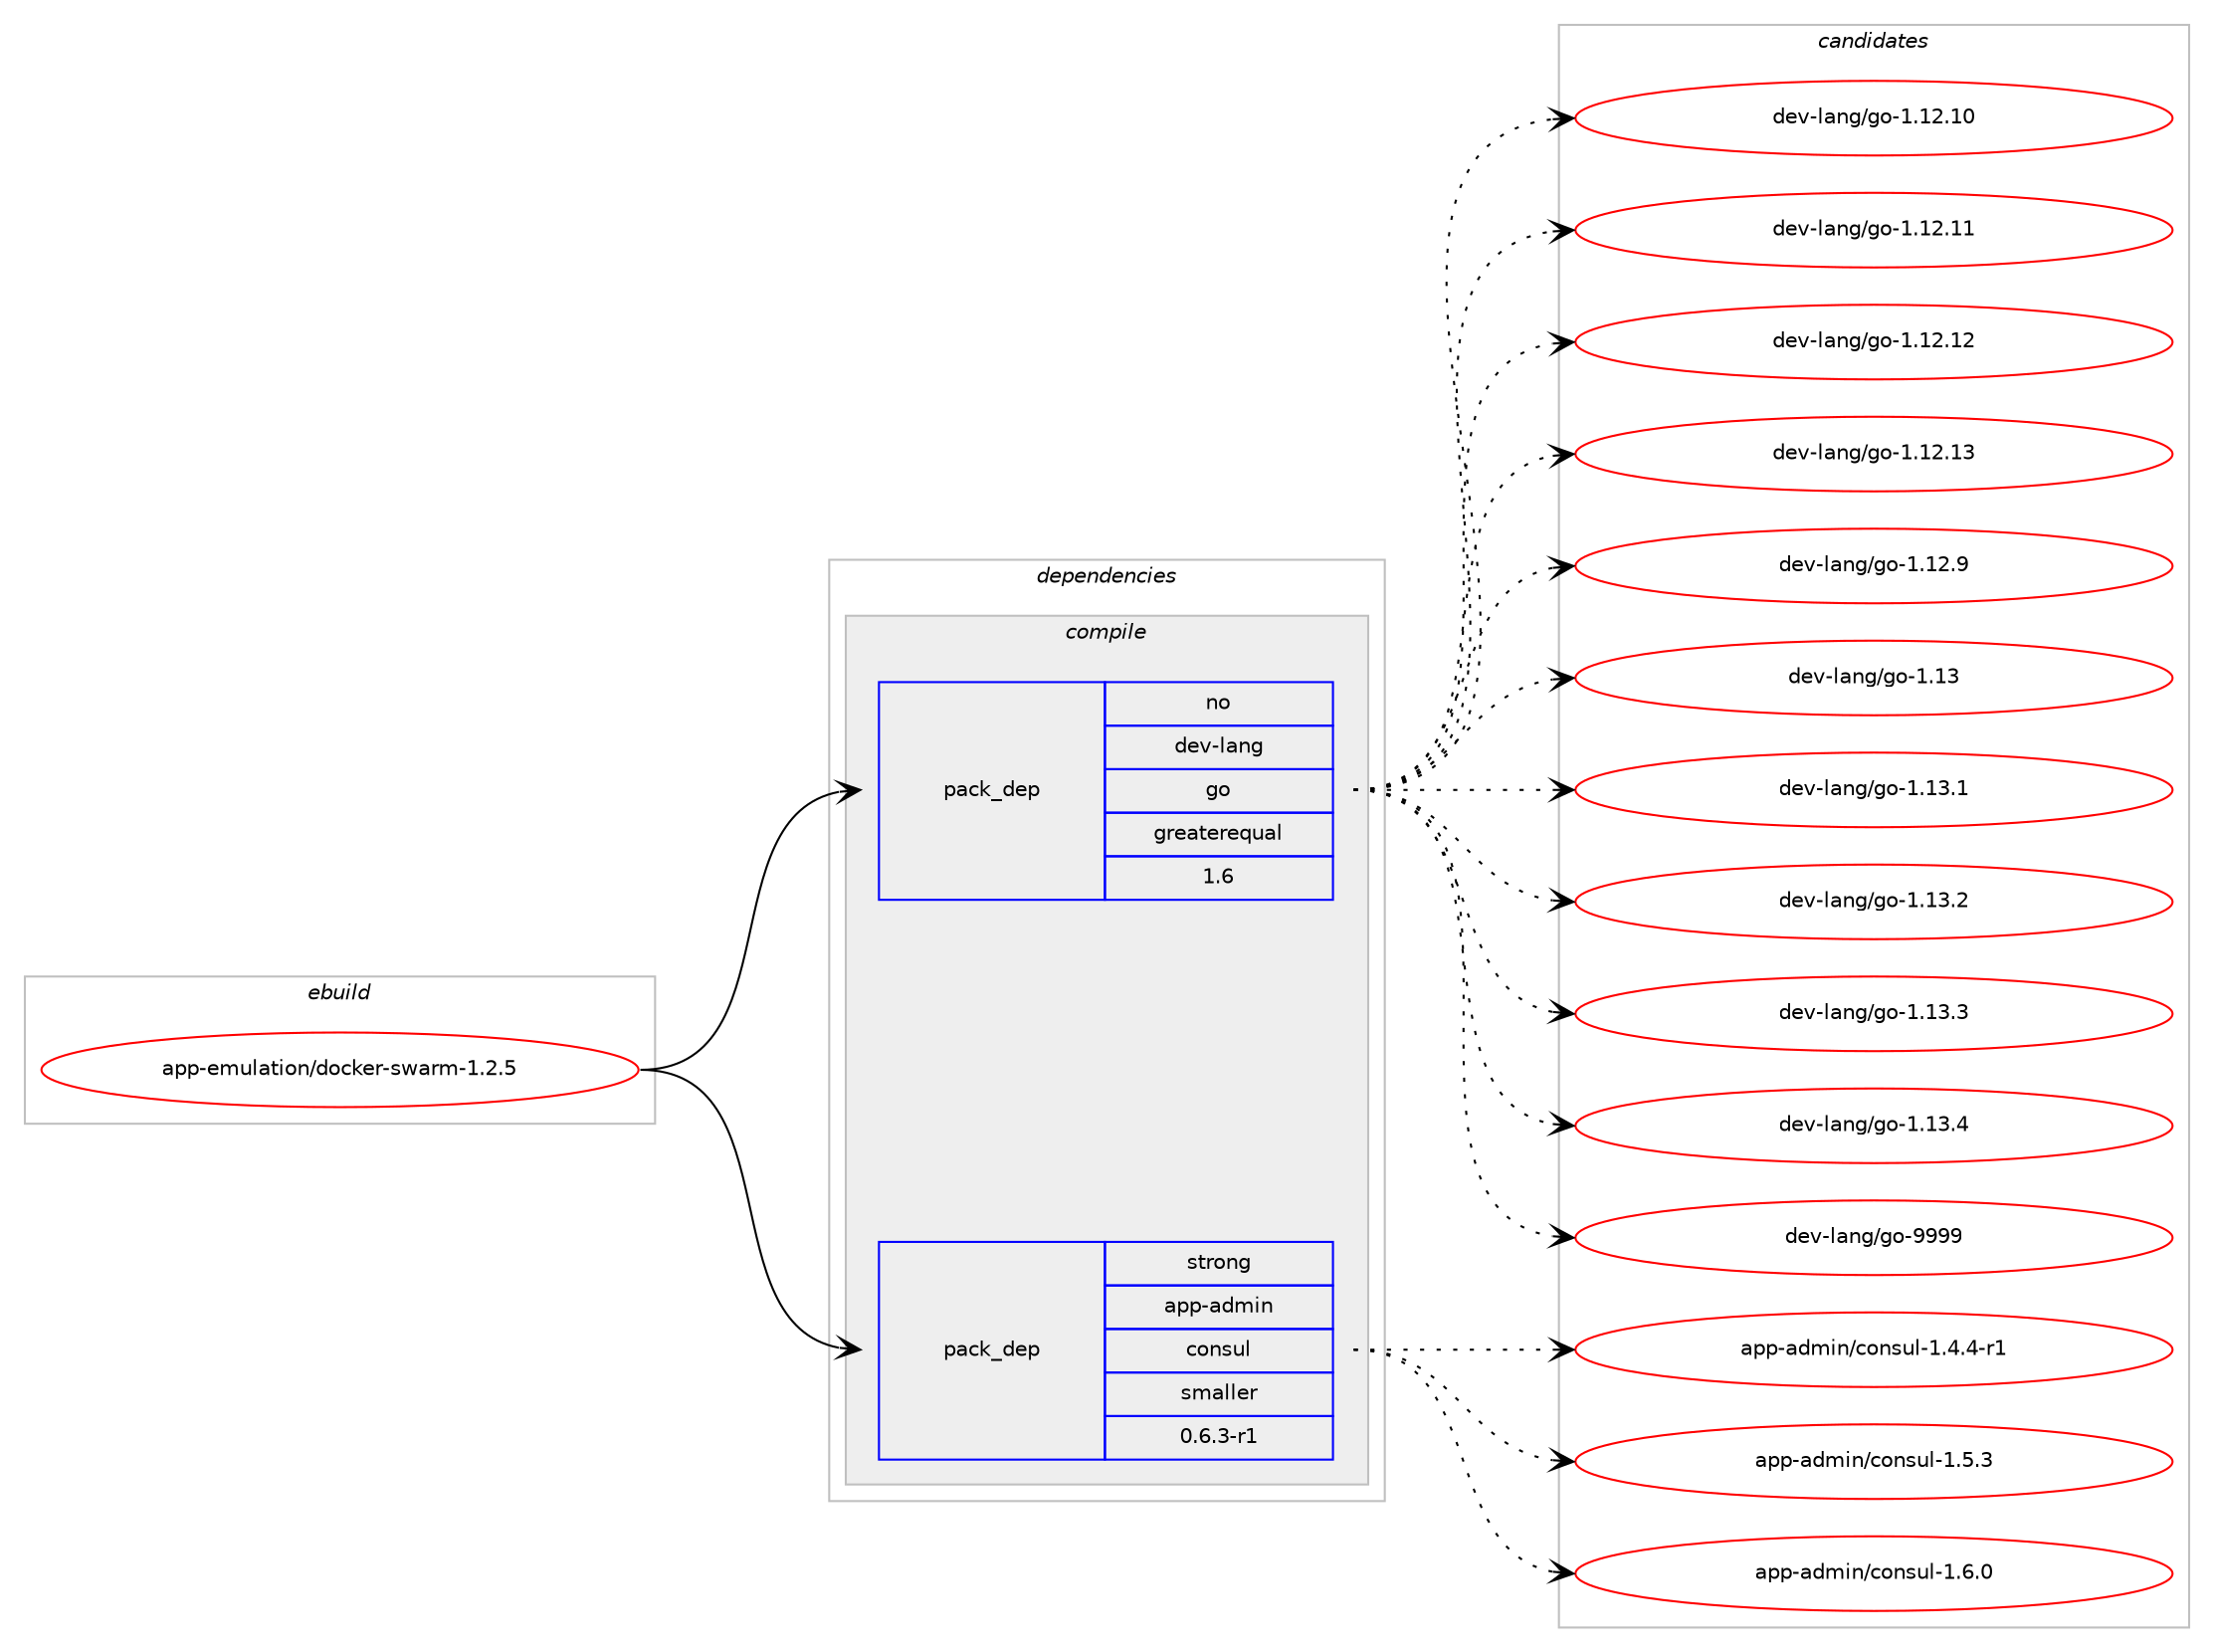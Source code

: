 digraph prolog {

# *************
# Graph options
# *************

newrank=true;
concentrate=true;
compound=true;
graph [rankdir=LR,fontname=Helvetica,fontsize=10,ranksep=1.5];#, ranksep=2.5, nodesep=0.2];
edge  [arrowhead=vee];
node  [fontname=Helvetica,fontsize=10];

# **********
# The ebuild
# **********

subgraph cluster_leftcol {
color=gray;
rank=same;
label=<<i>ebuild</i>>;
id [label="app-emulation/docker-swarm-1.2.5", color=red, width=4, href="../app-emulation/docker-swarm-1.2.5.svg"];
}

# ****************
# The dependencies
# ****************

subgraph cluster_midcol {
color=gray;
label=<<i>dependencies</i>>;
subgraph cluster_compile {
fillcolor="#eeeeee";
style=filled;
label=<<i>compile</i>>;
subgraph pack360890 {
dependency485263 [label=<<TABLE BORDER="0" CELLBORDER="1" CELLSPACING="0" CELLPADDING="4" WIDTH="220"><TR><TD ROWSPAN="6" CELLPADDING="30">pack_dep</TD></TR><TR><TD WIDTH="110">no</TD></TR><TR><TD>dev-lang</TD></TR><TR><TD>go</TD></TR><TR><TD>greaterequal</TD></TR><TR><TD>1.6</TD></TR></TABLE>>, shape=none, color=blue];
}
id:e -> dependency485263:w [weight=20,style="solid",arrowhead="vee"];
subgraph pack360891 {
dependency485264 [label=<<TABLE BORDER="0" CELLBORDER="1" CELLSPACING="0" CELLPADDING="4" WIDTH="220"><TR><TD ROWSPAN="6" CELLPADDING="30">pack_dep</TD></TR><TR><TD WIDTH="110">strong</TD></TR><TR><TD>app-admin</TD></TR><TR><TD>consul</TD></TR><TR><TD>smaller</TD></TR><TR><TD>0.6.3-r1</TD></TR></TABLE>>, shape=none, color=blue];
}
id:e -> dependency485264:w [weight=20,style="solid",arrowhead="vee"];
}
subgraph cluster_compileandrun {
fillcolor="#eeeeee";
style=filled;
label=<<i>compile and run</i>>;
}
subgraph cluster_run {
fillcolor="#eeeeee";
style=filled;
label=<<i>run</i>>;
}
}

# **************
# The candidates
# **************

subgraph cluster_choices {
rank=same;
color=gray;
label=<<i>candidates</i>>;

subgraph choice360890 {
color=black;
nodesep=1;
choice1001011184510897110103471031114549464950464948 [label="dev-lang/go-1.12.10", color=red, width=4,href="../dev-lang/go-1.12.10.svg"];
choice1001011184510897110103471031114549464950464949 [label="dev-lang/go-1.12.11", color=red, width=4,href="../dev-lang/go-1.12.11.svg"];
choice1001011184510897110103471031114549464950464950 [label="dev-lang/go-1.12.12", color=red, width=4,href="../dev-lang/go-1.12.12.svg"];
choice1001011184510897110103471031114549464950464951 [label="dev-lang/go-1.12.13", color=red, width=4,href="../dev-lang/go-1.12.13.svg"];
choice10010111845108971101034710311145494649504657 [label="dev-lang/go-1.12.9", color=red, width=4,href="../dev-lang/go-1.12.9.svg"];
choice1001011184510897110103471031114549464951 [label="dev-lang/go-1.13", color=red, width=4,href="../dev-lang/go-1.13.svg"];
choice10010111845108971101034710311145494649514649 [label="dev-lang/go-1.13.1", color=red, width=4,href="../dev-lang/go-1.13.1.svg"];
choice10010111845108971101034710311145494649514650 [label="dev-lang/go-1.13.2", color=red, width=4,href="../dev-lang/go-1.13.2.svg"];
choice10010111845108971101034710311145494649514651 [label="dev-lang/go-1.13.3", color=red, width=4,href="../dev-lang/go-1.13.3.svg"];
choice10010111845108971101034710311145494649514652 [label="dev-lang/go-1.13.4", color=red, width=4,href="../dev-lang/go-1.13.4.svg"];
choice1001011184510897110103471031114557575757 [label="dev-lang/go-9999", color=red, width=4,href="../dev-lang/go-9999.svg"];
dependency485263:e -> choice1001011184510897110103471031114549464950464948:w [style=dotted,weight="100"];
dependency485263:e -> choice1001011184510897110103471031114549464950464949:w [style=dotted,weight="100"];
dependency485263:e -> choice1001011184510897110103471031114549464950464950:w [style=dotted,weight="100"];
dependency485263:e -> choice1001011184510897110103471031114549464950464951:w [style=dotted,weight="100"];
dependency485263:e -> choice10010111845108971101034710311145494649504657:w [style=dotted,weight="100"];
dependency485263:e -> choice1001011184510897110103471031114549464951:w [style=dotted,weight="100"];
dependency485263:e -> choice10010111845108971101034710311145494649514649:w [style=dotted,weight="100"];
dependency485263:e -> choice10010111845108971101034710311145494649514650:w [style=dotted,weight="100"];
dependency485263:e -> choice10010111845108971101034710311145494649514651:w [style=dotted,weight="100"];
dependency485263:e -> choice10010111845108971101034710311145494649514652:w [style=dotted,weight="100"];
dependency485263:e -> choice1001011184510897110103471031114557575757:w [style=dotted,weight="100"];
}
subgraph choice360891 {
color=black;
nodesep=1;
choice97112112459710010910511047991111101151171084549465246524511449 [label="app-admin/consul-1.4.4-r1", color=red, width=4,href="../app-admin/consul-1.4.4-r1.svg"];
choice9711211245971001091051104799111110115117108454946534651 [label="app-admin/consul-1.5.3", color=red, width=4,href="../app-admin/consul-1.5.3.svg"];
choice9711211245971001091051104799111110115117108454946544648 [label="app-admin/consul-1.6.0", color=red, width=4,href="../app-admin/consul-1.6.0.svg"];
dependency485264:e -> choice97112112459710010910511047991111101151171084549465246524511449:w [style=dotted,weight="100"];
dependency485264:e -> choice9711211245971001091051104799111110115117108454946534651:w [style=dotted,weight="100"];
dependency485264:e -> choice9711211245971001091051104799111110115117108454946544648:w [style=dotted,weight="100"];
}
}

}
